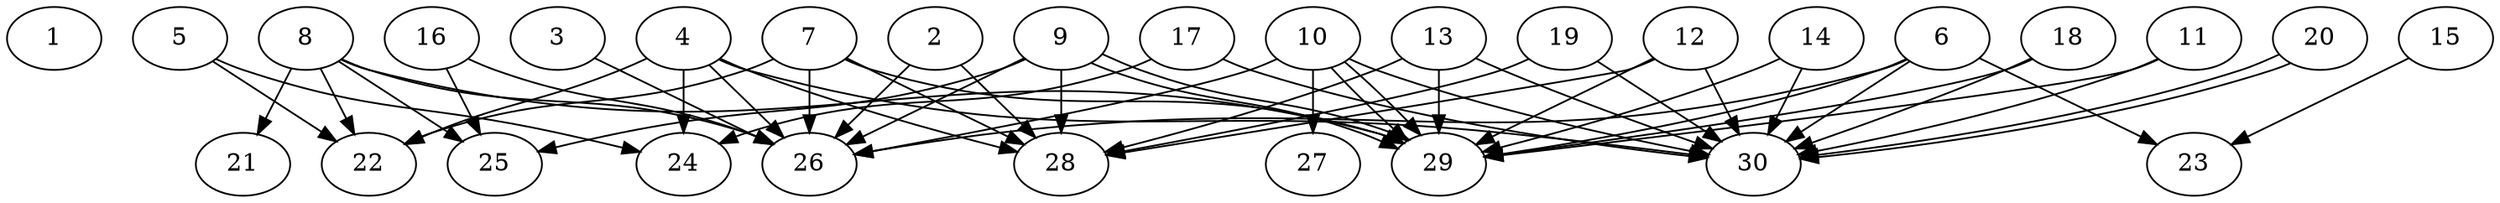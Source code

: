 // DAG automatically generated by daggen at Thu Oct  3 14:04:19 2019
// ./daggen --dot -n 30 --ccr 0.4 --fat 0.9 --regular 0.7 --density 0.6 --mindata 5242880 --maxdata 52428800 
digraph G {
  1 [size="95585280", alpha="0.02", expect_size="38234112"] 
  2 [size="14464000", alpha="0.19", expect_size="5785600"] 
  2 -> 26 [size ="5785600"]
  2 -> 28 [size ="5785600"]
  3 [size="63774720", alpha="0.15", expect_size="25509888"] 
  3 -> 26 [size ="25509888"]
  4 [size="127956480", alpha="0.07", expect_size="51182592"] 
  4 -> 22 [size ="51182592"]
  4 -> 24 [size ="51182592"]
  4 -> 26 [size ="51182592"]
  4 -> 28 [size ="51182592"]
  4 -> 30 [size ="51182592"]
  5 [size="24284160", alpha="0.16", expect_size="9713664"] 
  5 -> 22 [size ="9713664"]
  5 -> 24 [size ="9713664"]
  6 [size="108382720", alpha="0.12", expect_size="43353088"] 
  6 -> 23 [size ="43353088"]
  6 -> 26 [size ="43353088"]
  6 -> 29 [size ="43353088"]
  6 -> 30 [size ="43353088"]
  7 [size="19238400", alpha="0.01", expect_size="7695360"] 
  7 -> 22 [size ="7695360"]
  7 -> 26 [size ="7695360"]
  7 -> 28 [size ="7695360"]
  7 -> 29 [size ="7695360"]
  8 [size="105909760", alpha="0.14", expect_size="42363904"] 
  8 -> 21 [size ="42363904"]
  8 -> 22 [size ="42363904"]
  8 -> 25 [size ="42363904"]
  8 -> 26 [size ="42363904"]
  8 -> 29 [size ="42363904"]
  9 [size="91973120", alpha="0.07", expect_size="36789248"] 
  9 -> 25 [size ="36789248"]
  9 -> 26 [size ="36789248"]
  9 -> 28 [size ="36789248"]
  9 -> 29 [size ="36789248"]
  9 -> 29 [size ="36789248"]
  10 [size="49231360", alpha="0.17", expect_size="19692544"] 
  10 -> 26 [size ="19692544"]
  10 -> 27 [size ="19692544"]
  10 -> 29 [size ="19692544"]
  10 -> 29 [size ="19692544"]
  10 -> 30 [size ="19692544"]
  11 [size="107061760", alpha="0.05", expect_size="42824704"] 
  11 -> 29 [size ="42824704"]
  11 -> 30 [size ="42824704"]
  12 [size="117245440", alpha="0.01", expect_size="46898176"] 
  12 -> 28 [size ="46898176"]
  12 -> 29 [size ="46898176"]
  12 -> 30 [size ="46898176"]
  13 [size="113758720", alpha="0.10", expect_size="45503488"] 
  13 -> 28 [size ="45503488"]
  13 -> 29 [size ="45503488"]
  13 -> 30 [size ="45503488"]
  14 [size="84021760", alpha="0.19", expect_size="33608704"] 
  14 -> 29 [size ="33608704"]
  14 -> 30 [size ="33608704"]
  15 [size="123384320", alpha="0.07", expect_size="49353728"] 
  15 -> 23 [size ="49353728"]
  16 [size="99335680", alpha="0.11", expect_size="39734272"] 
  16 -> 25 [size ="39734272"]
  16 -> 26 [size ="39734272"]
  17 [size="53148160", alpha="0.10", expect_size="21259264"] 
  17 -> 24 [size ="21259264"]
  17 -> 30 [size ="21259264"]
  18 [size="61386240", alpha="0.11", expect_size="24554496"] 
  18 -> 29 [size ="24554496"]
  18 -> 30 [size ="24554496"]
  19 [size="26012160", alpha="0.15", expect_size="10404864"] 
  19 -> 28 [size ="10404864"]
  19 -> 30 [size ="10404864"]
  20 [size="67284480", alpha="0.11", expect_size="26913792"] 
  20 -> 30 [size ="26913792"]
  20 -> 30 [size ="26913792"]
  21 [size="47836160", alpha="0.01", expect_size="19134464"] 
  22 [size="78466560", alpha="0.11", expect_size="31386624"] 
  23 [size="84439040", alpha="0.09", expect_size="33775616"] 
  24 [size="26137600", alpha="0.07", expect_size="10455040"] 
  25 [size="19217920", alpha="0.07", expect_size="7687168"] 
  26 [size="60203520", alpha="0.03", expect_size="24081408"] 
  27 [size="127869440", alpha="0.00", expect_size="51147776"] 
  28 [size="67699200", alpha="0.13", expect_size="27079680"] 
  29 [size="16335360", alpha="0.19", expect_size="6534144"] 
  30 [size="107105280", alpha="0.11", expect_size="42842112"] 
}
